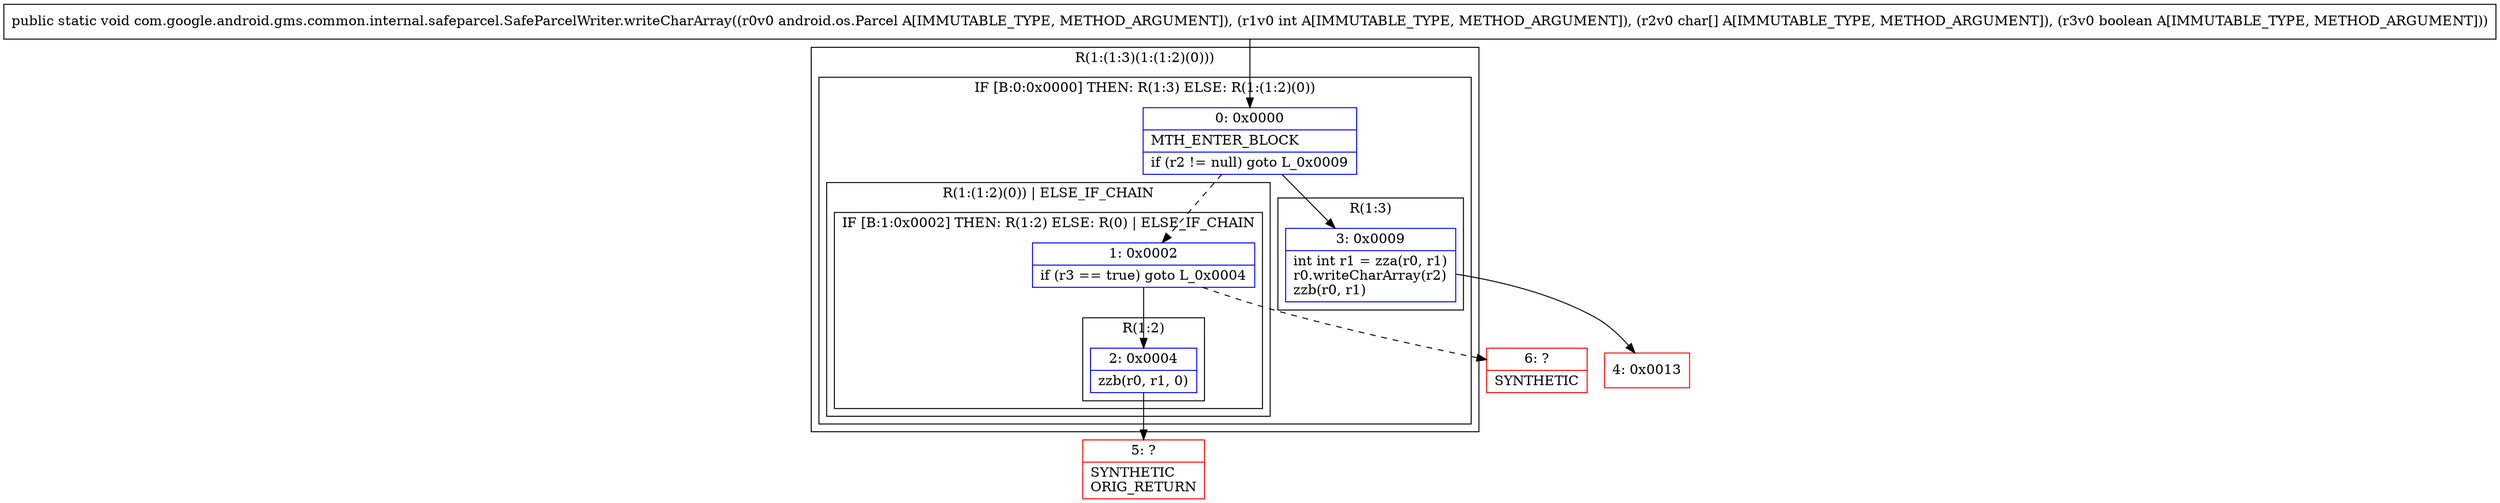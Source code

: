 digraph "CFG forcom.google.android.gms.common.internal.safeparcel.SafeParcelWriter.writeCharArray(Landroid\/os\/Parcel;I[CZ)V" {
subgraph cluster_Region_795022148 {
label = "R(1:(1:3)(1:(1:2)(0)))";
node [shape=record,color=blue];
subgraph cluster_IfRegion_701277513 {
label = "IF [B:0:0x0000] THEN: R(1:3) ELSE: R(1:(1:2)(0))";
node [shape=record,color=blue];
Node_0 [shape=record,label="{0\:\ 0x0000|MTH_ENTER_BLOCK\l|if (r2 != null) goto L_0x0009\l}"];
subgraph cluster_Region_1414049940 {
label = "R(1:3)";
node [shape=record,color=blue];
Node_3 [shape=record,label="{3\:\ 0x0009|int int r1 = zza(r0, r1)\lr0.writeCharArray(r2)\lzzb(r0, r1)\l}"];
}
subgraph cluster_Region_550400270 {
label = "R(1:(1:2)(0)) | ELSE_IF_CHAIN\l";
node [shape=record,color=blue];
subgraph cluster_IfRegion_312866713 {
label = "IF [B:1:0x0002] THEN: R(1:2) ELSE: R(0) | ELSE_IF_CHAIN\l";
node [shape=record,color=blue];
Node_1 [shape=record,label="{1\:\ 0x0002|if (r3 == true) goto L_0x0004\l}"];
subgraph cluster_Region_636174266 {
label = "R(1:2)";
node [shape=record,color=blue];
Node_2 [shape=record,label="{2\:\ 0x0004|zzb(r0, r1, 0)\l}"];
}
subgraph cluster_Region_1765875875 {
label = "R(0)";
node [shape=record,color=blue];
}
}
}
}
}
Node_4 [shape=record,color=red,label="{4\:\ 0x0013}"];
Node_5 [shape=record,color=red,label="{5\:\ ?|SYNTHETIC\lORIG_RETURN\l}"];
Node_6 [shape=record,color=red,label="{6\:\ ?|SYNTHETIC\l}"];
MethodNode[shape=record,label="{public static void com.google.android.gms.common.internal.safeparcel.SafeParcelWriter.writeCharArray((r0v0 android.os.Parcel A[IMMUTABLE_TYPE, METHOD_ARGUMENT]), (r1v0 int A[IMMUTABLE_TYPE, METHOD_ARGUMENT]), (r2v0 char[] A[IMMUTABLE_TYPE, METHOD_ARGUMENT]), (r3v0 boolean A[IMMUTABLE_TYPE, METHOD_ARGUMENT])) }"];
MethodNode -> Node_0;
Node_0 -> Node_1[style=dashed];
Node_0 -> Node_3;
Node_3 -> Node_4;
Node_1 -> Node_2;
Node_1 -> Node_6[style=dashed];
Node_2 -> Node_5;
}

